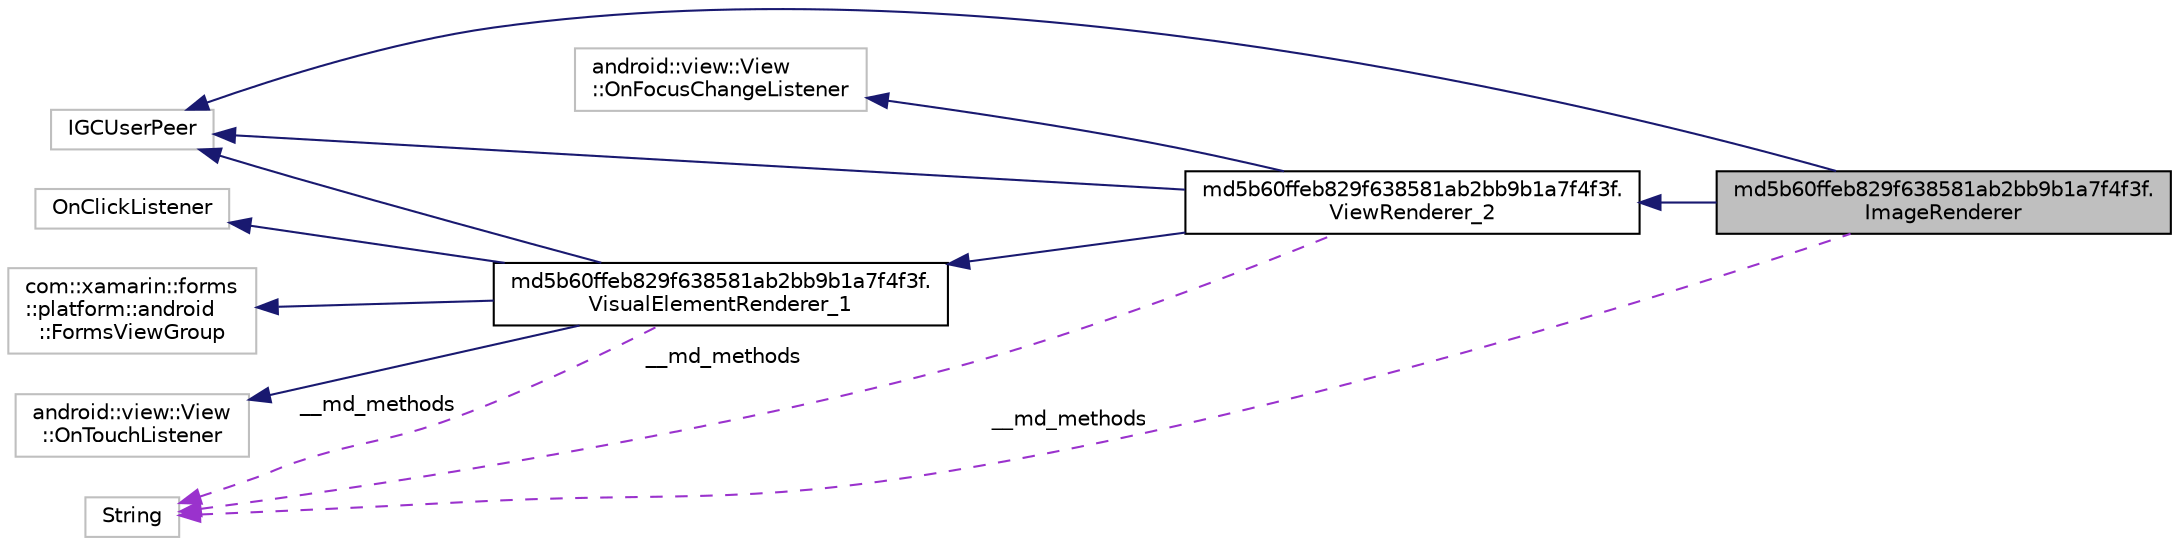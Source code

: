 digraph "md5b60ffeb829f638581ab2bb9b1a7f4f3f.ImageRenderer"
{
  edge [fontname="Helvetica",fontsize="10",labelfontname="Helvetica",labelfontsize="10"];
  node [fontname="Helvetica",fontsize="10",shape=record];
  rankdir="LR";
  Node8 [label="md5b60ffeb829f638581ab2bb9b1a7f4f3f.\lImageRenderer",height=0.2,width=0.4,color="black", fillcolor="grey75", style="filled", fontcolor="black"];
  Node9 -> Node8 [dir="back",color="midnightblue",fontsize="10",style="solid",fontname="Helvetica"];
  Node9 [label="md5b60ffeb829f638581ab2bb9b1a7f4f3f.\lViewRenderer_2",height=0.2,width=0.4,color="black", fillcolor="white", style="filled",URL="$classmd5b60ffeb829f638581ab2bb9b1a7f4f3f_1_1_view_renderer__2.html"];
  Node10 -> Node9 [dir="back",color="midnightblue",fontsize="10",style="solid",fontname="Helvetica"];
  Node10 [label="md5b60ffeb829f638581ab2bb9b1a7f4f3f.\lVisualElementRenderer_1",height=0.2,width=0.4,color="black", fillcolor="white", style="filled",URL="$classmd5b60ffeb829f638581ab2bb9b1a7f4f3f_1_1_visual_element_renderer__1.html"];
  Node11 -> Node10 [dir="back",color="midnightblue",fontsize="10",style="solid",fontname="Helvetica"];
  Node11 [label="com::xamarin::forms\l::platform::android\l::FormsViewGroup",height=0.2,width=0.4,color="grey75", fillcolor="white", style="filled"];
  Node12 -> Node10 [dir="back",color="midnightblue",fontsize="10",style="solid",fontname="Helvetica"];
  Node12 [label="IGCUserPeer",height=0.2,width=0.4,color="grey75", fillcolor="white", style="filled"];
  Node13 -> Node10 [dir="back",color="midnightblue",fontsize="10",style="solid",fontname="Helvetica"];
  Node13 [label="android::view::View\l::OnTouchListener",height=0.2,width=0.4,color="grey75", fillcolor="white", style="filled"];
  Node14 -> Node10 [dir="back",color="midnightblue",fontsize="10",style="solid",fontname="Helvetica"];
  Node14 [label="OnClickListener",height=0.2,width=0.4,color="grey75", fillcolor="white", style="filled"];
  Node15 -> Node10 [dir="back",color="darkorchid3",fontsize="10",style="dashed",label=" __md_methods" ,fontname="Helvetica"];
  Node15 [label="String",height=0.2,width=0.4,color="grey75", fillcolor="white", style="filled"];
  Node12 -> Node9 [dir="back",color="midnightblue",fontsize="10",style="solid",fontname="Helvetica"];
  Node16 -> Node9 [dir="back",color="midnightblue",fontsize="10",style="solid",fontname="Helvetica"];
  Node16 [label="android::view::View\l::OnFocusChangeListener",height=0.2,width=0.4,color="grey75", fillcolor="white", style="filled"];
  Node15 -> Node9 [dir="back",color="darkorchid3",fontsize="10",style="dashed",label=" __md_methods" ,fontname="Helvetica"];
  Node12 -> Node8 [dir="back",color="midnightblue",fontsize="10",style="solid",fontname="Helvetica"];
  Node15 -> Node8 [dir="back",color="darkorchid3",fontsize="10",style="dashed",label=" __md_methods" ,fontname="Helvetica"];
}
